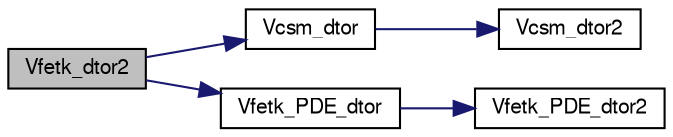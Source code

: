 digraph "Vfetk_dtor2"
{
  edge [fontname="FreeSans",fontsize="10",labelfontname="FreeSans",labelfontsize="10"];
  node [fontname="FreeSans",fontsize="10",shape=record];
  rankdir="LR";
  Node1 [label="Vfetk_dtor2",height=0.2,width=0.4,color="black", fillcolor="grey75", style="filled" fontcolor="black"];
  Node1 -> Node2 [color="midnightblue",fontsize="10",style="solid",fontname="FreeSans"];
  Node2 [label="Vcsm_dtor",height=0.2,width=0.4,color="black", fillcolor="white", style="filled",URL="$group___vcsm.html#gaad0c0e7464a412e83048e4429e0aa2f5",tooltip="Destroy Vcsm object."];
  Node2 -> Node3 [color="midnightblue",fontsize="10",style="solid",fontname="FreeSans"];
  Node3 [label="Vcsm_dtor2",height=0.2,width=0.4,color="black", fillcolor="white", style="filled",URL="$group___vcsm.html#ga0e901ff6e278e30b2e123988617e069d",tooltip="FORTRAN stub to destroy Vcsm object."];
  Node1 -> Node4 [color="midnightblue",fontsize="10",style="solid",fontname="FreeSans"];
  Node4 [label="Vfetk_PDE_dtor",height=0.2,width=0.4,color="black", fillcolor="white", style="filled",URL="$group___vfetk.html#ga307a07820ff812de5651c5477c2fecb8",tooltip="Destroys FEtk PDE object."];
  Node4 -> Node5 [color="midnightblue",fontsize="10",style="solid",fontname="FreeSans"];
  Node5 [label="Vfetk_PDE_dtor2",height=0.2,width=0.4,color="black", fillcolor="white", style="filled",URL="$group___vfetk.html#ga9b85651b8a634023ed5cf58197dc697f",tooltip="FORTRAN stub: destroys FEtk PDE object."];
}
